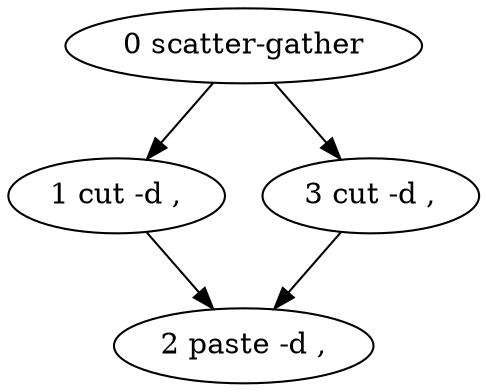 digraph {
	n0 [label="0 scatter-gather"];
	n0 -> n1;
	n0 -> n3;
	n1 [label="1 cut -d ,"];
	n1 -> n2;
	n2 [label="2 paste -d ,"];
	n3 [label="3 cut -d ,"];
	n3 -> n2;
}